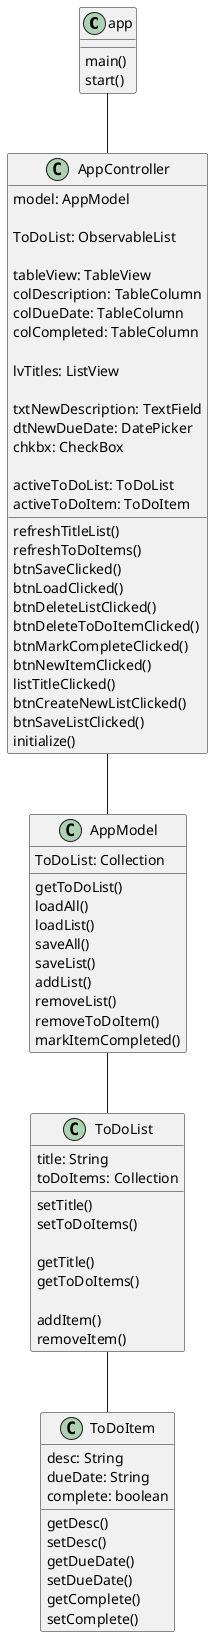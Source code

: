 '/*
' *  UCF COP3330 Summer 2021 Assignment 4 Solution
' *  Copyright 2021 Rielly Donnell
' */


@startuml
'https://plantuml.com/class-diagram

class app {
    main()
    start()
}

class AppController {
    model: AppModel

    ToDoList: ObservableList

    tableView: TableView
    colDescription: TableColumn
    colDueDate: TableColumn
    colCompleted: TableColumn

    lvTitles: ListView

    txtNewDescription: TextField
    dtNewDueDate: DatePicker
    chkbx: CheckBox

    activeToDoList: ToDoList
    activeToDoItem: ToDoItem

    refreshTitleList()
    refreshToDoItems()
    btnSaveClicked()
    btnLoadClicked()
    btnDeleteListClicked()
    btnDeleteToDoItemClicked()
    btnMarkCompleteClicked()
    btnNewItemClicked()
    listTitleClicked()
    btnCreateNewListClicked()
    btnSaveListClicked()
    initialize()
}

class AppModel {
    ToDoList: Collection

    getToDoList()
    loadAll()
    loadList()
    saveAll()
    saveList()
    addList()
    removeList()
    removeToDoItem()
    markItemCompleted()
}

class ToDoList {
    title: String
    toDoItems: Collection

    setTitle()
    setToDoItems()

    getTitle()
    getToDoItems()

    addItem()
    removeItem()
}

class ToDoItem {
    desc: String
    dueDate: String
    complete: boolean
    getDesc()
    setDesc()
    getDueDate()
    setDueDate()
    getComplete()
    setComplete()
}

app -- AppController
AppController -- AppModel
AppModel -- ToDoList
ToDoList -- ToDoItem

@enduml